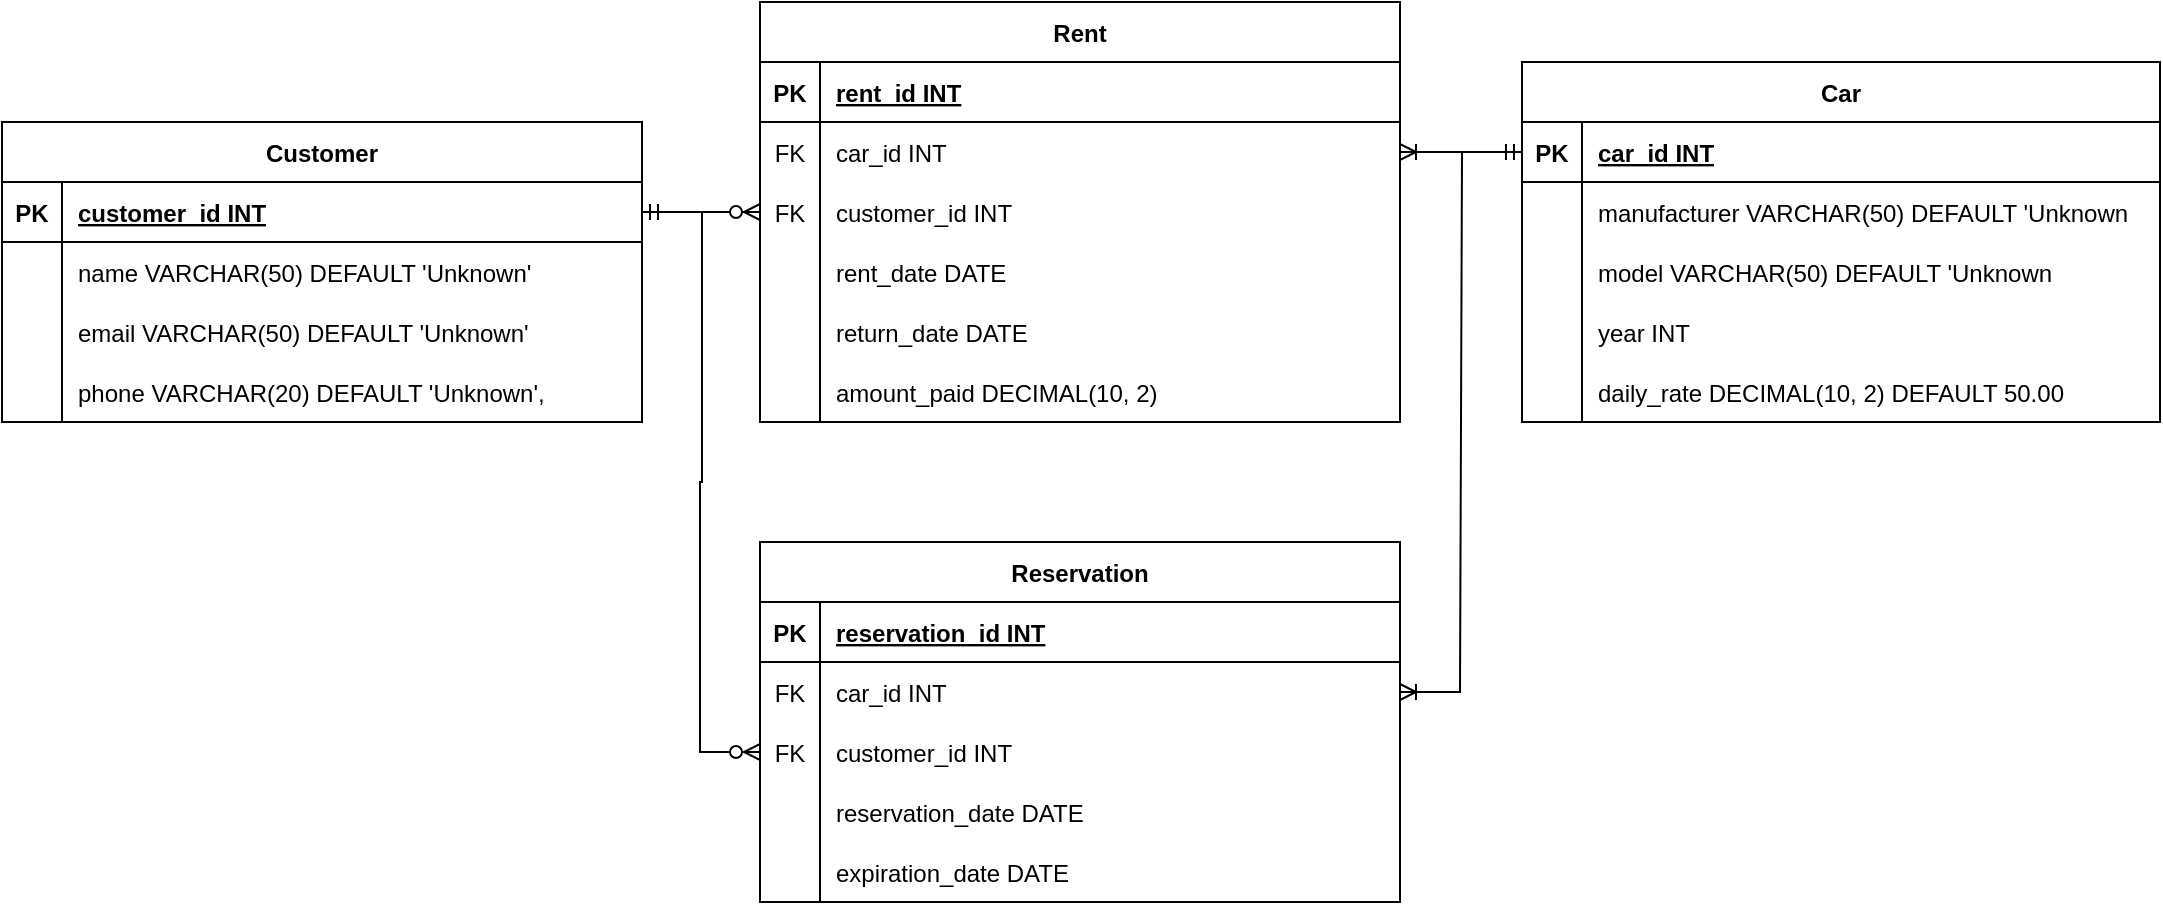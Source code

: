 <mxfile version="21.1.5" type="device">
  <diagram name="Page-1" id="-LS3lSdazOeHsXu57dui">
    <mxGraphModel dx="2257" dy="794" grid="1" gridSize="10" guides="1" tooltips="1" connect="1" arrows="1" fold="1" page="1" pageScale="1" pageWidth="827" pageHeight="1169" math="0" shadow="0">
      <root>
        <mxCell id="0" />
        <mxCell id="1" parent="0" />
        <mxCell id="I1zlDPkIbcH5DHueRdPg-2" value="Car" style="shape=table;startSize=30;container=1;collapsible=1;childLayout=tableLayout;fixedRows=1;rowLines=0;fontStyle=1;align=center;resizeLast=1;" parent="1" vertex="1">
          <mxGeometry x="71" y="180" width="319" height="180" as="geometry" />
        </mxCell>
        <mxCell id="I1zlDPkIbcH5DHueRdPg-3" value="" style="shape=tableRow;horizontal=0;startSize=0;swimlaneHead=0;swimlaneBody=0;fillColor=none;collapsible=0;dropTarget=0;points=[[0,0.5],[1,0.5]];portConstraint=eastwest;strokeColor=inherit;top=0;left=0;right=0;bottom=1;" parent="I1zlDPkIbcH5DHueRdPg-2" vertex="1">
          <mxGeometry y="30" width="319" height="30" as="geometry" />
        </mxCell>
        <mxCell id="I1zlDPkIbcH5DHueRdPg-4" value="PK" style="shape=partialRectangle;overflow=hidden;connectable=0;fillColor=none;strokeColor=inherit;top=0;left=0;bottom=0;right=0;fontStyle=1;" parent="I1zlDPkIbcH5DHueRdPg-3" vertex="1">
          <mxGeometry width="30" height="30" as="geometry">
            <mxRectangle width="30" height="30" as="alternateBounds" />
          </mxGeometry>
        </mxCell>
        <mxCell id="I1zlDPkIbcH5DHueRdPg-5" value="car_id INT " style="shape=partialRectangle;overflow=hidden;connectable=0;fillColor=none;align=left;strokeColor=inherit;top=0;left=0;bottom=0;right=0;spacingLeft=6;fontStyle=5;" parent="I1zlDPkIbcH5DHueRdPg-3" vertex="1">
          <mxGeometry x="30" width="289" height="30" as="geometry">
            <mxRectangle width="289" height="30" as="alternateBounds" />
          </mxGeometry>
        </mxCell>
        <mxCell id="I1zlDPkIbcH5DHueRdPg-6" value="" style="shape=tableRow;horizontal=0;startSize=0;swimlaneHead=0;swimlaneBody=0;fillColor=none;collapsible=0;dropTarget=0;points=[[0,0.5],[1,0.5]];portConstraint=eastwest;strokeColor=inherit;top=0;left=0;right=0;bottom=0;" parent="I1zlDPkIbcH5DHueRdPg-2" vertex="1">
          <mxGeometry y="60" width="319" height="30" as="geometry" />
        </mxCell>
        <mxCell id="I1zlDPkIbcH5DHueRdPg-7" value="" style="shape=partialRectangle;overflow=hidden;connectable=0;fillColor=none;strokeColor=inherit;top=0;left=0;bottom=0;right=0;" parent="I1zlDPkIbcH5DHueRdPg-6" vertex="1">
          <mxGeometry width="30" height="30" as="geometry">
            <mxRectangle width="30" height="30" as="alternateBounds" />
          </mxGeometry>
        </mxCell>
        <mxCell id="I1zlDPkIbcH5DHueRdPg-8" value="manufacturer VARCHAR(50) DEFAULT &#39;Unknown" style="shape=partialRectangle;overflow=hidden;connectable=0;fillColor=none;align=left;strokeColor=inherit;top=0;left=0;bottom=0;right=0;spacingLeft=6;" parent="I1zlDPkIbcH5DHueRdPg-6" vertex="1">
          <mxGeometry x="30" width="289" height="30" as="geometry">
            <mxRectangle width="289" height="30" as="alternateBounds" />
          </mxGeometry>
        </mxCell>
        <mxCell id="I1zlDPkIbcH5DHueRdPg-9" value="" style="shape=tableRow;horizontal=0;startSize=0;swimlaneHead=0;swimlaneBody=0;fillColor=none;collapsible=0;dropTarget=0;points=[[0,0.5],[1,0.5]];portConstraint=eastwest;strokeColor=inherit;top=0;left=0;right=0;bottom=0;" parent="I1zlDPkIbcH5DHueRdPg-2" vertex="1">
          <mxGeometry y="90" width="319" height="30" as="geometry" />
        </mxCell>
        <mxCell id="I1zlDPkIbcH5DHueRdPg-10" value="" style="shape=partialRectangle;overflow=hidden;connectable=0;fillColor=none;strokeColor=inherit;top=0;left=0;bottom=0;right=0;" parent="I1zlDPkIbcH5DHueRdPg-9" vertex="1">
          <mxGeometry width="30" height="30" as="geometry">
            <mxRectangle width="30" height="30" as="alternateBounds" />
          </mxGeometry>
        </mxCell>
        <mxCell id="I1zlDPkIbcH5DHueRdPg-11" value="model VARCHAR(50) DEFAULT &#39;Unknown" style="shape=partialRectangle;overflow=hidden;connectable=0;fillColor=none;align=left;strokeColor=inherit;top=0;left=0;bottom=0;right=0;spacingLeft=6;" parent="I1zlDPkIbcH5DHueRdPg-9" vertex="1">
          <mxGeometry x="30" width="289" height="30" as="geometry">
            <mxRectangle width="289" height="30" as="alternateBounds" />
          </mxGeometry>
        </mxCell>
        <mxCell id="I1zlDPkIbcH5DHueRdPg-12" value="" style="shape=tableRow;horizontal=0;startSize=0;swimlaneHead=0;swimlaneBody=0;fillColor=none;collapsible=0;dropTarget=0;points=[[0,0.5],[1,0.5]];portConstraint=eastwest;strokeColor=inherit;top=0;left=0;right=0;bottom=0;" parent="I1zlDPkIbcH5DHueRdPg-2" vertex="1">
          <mxGeometry y="120" width="319" height="30" as="geometry" />
        </mxCell>
        <mxCell id="I1zlDPkIbcH5DHueRdPg-13" value="" style="shape=partialRectangle;overflow=hidden;connectable=0;fillColor=none;strokeColor=inherit;top=0;left=0;bottom=0;right=0;" parent="I1zlDPkIbcH5DHueRdPg-12" vertex="1">
          <mxGeometry width="30" height="30" as="geometry">
            <mxRectangle width="30" height="30" as="alternateBounds" />
          </mxGeometry>
        </mxCell>
        <mxCell id="I1zlDPkIbcH5DHueRdPg-14" value="year INT" style="shape=partialRectangle;overflow=hidden;connectable=0;fillColor=none;align=left;strokeColor=inherit;top=0;left=0;bottom=0;right=0;spacingLeft=6;" parent="I1zlDPkIbcH5DHueRdPg-12" vertex="1">
          <mxGeometry x="30" width="289" height="30" as="geometry">
            <mxRectangle width="289" height="30" as="alternateBounds" />
          </mxGeometry>
        </mxCell>
        <mxCell id="I1zlDPkIbcH5DHueRdPg-15" value="" style="shape=tableRow;horizontal=0;startSize=0;swimlaneHead=0;swimlaneBody=0;fillColor=none;collapsible=0;dropTarget=0;points=[[0,0.5],[1,0.5]];portConstraint=eastwest;strokeColor=inherit;top=0;left=0;right=0;bottom=0;" parent="I1zlDPkIbcH5DHueRdPg-2" vertex="1">
          <mxGeometry y="150" width="319" height="30" as="geometry" />
        </mxCell>
        <mxCell id="I1zlDPkIbcH5DHueRdPg-16" value="" style="shape=partialRectangle;overflow=hidden;connectable=0;fillColor=none;strokeColor=inherit;top=0;left=0;bottom=0;right=0;" parent="I1zlDPkIbcH5DHueRdPg-15" vertex="1">
          <mxGeometry width="30" height="30" as="geometry">
            <mxRectangle width="30" height="30" as="alternateBounds" />
          </mxGeometry>
        </mxCell>
        <mxCell id="I1zlDPkIbcH5DHueRdPg-17" value="daily_rate DECIMAL(10, 2) DEFAULT 50.00" style="shape=partialRectangle;overflow=hidden;connectable=0;fillColor=none;align=left;strokeColor=inherit;top=0;left=0;bottom=0;right=0;spacingLeft=6;" parent="I1zlDPkIbcH5DHueRdPg-15" vertex="1">
          <mxGeometry x="30" width="289" height="30" as="geometry">
            <mxRectangle width="289" height="30" as="alternateBounds" />
          </mxGeometry>
        </mxCell>
        <mxCell id="I1zlDPkIbcH5DHueRdPg-18" value="Customer" style="shape=table;startSize=30;container=1;collapsible=1;childLayout=tableLayout;fixedRows=1;rowLines=0;fontStyle=1;align=center;resizeLast=1;" parent="1" vertex="1">
          <mxGeometry x="-689" y="210" width="320" height="150" as="geometry" />
        </mxCell>
        <mxCell id="I1zlDPkIbcH5DHueRdPg-19" value="" style="shape=tableRow;horizontal=0;startSize=0;swimlaneHead=0;swimlaneBody=0;fillColor=none;collapsible=0;dropTarget=0;points=[[0,0.5],[1,0.5]];portConstraint=eastwest;strokeColor=inherit;top=0;left=0;right=0;bottom=1;" parent="I1zlDPkIbcH5DHueRdPg-18" vertex="1">
          <mxGeometry y="30" width="320" height="30" as="geometry" />
        </mxCell>
        <mxCell id="I1zlDPkIbcH5DHueRdPg-20" value="PK" style="shape=partialRectangle;overflow=hidden;connectable=0;fillColor=none;strokeColor=inherit;top=0;left=0;bottom=0;right=0;fontStyle=1;" parent="I1zlDPkIbcH5DHueRdPg-19" vertex="1">
          <mxGeometry width="30" height="30" as="geometry">
            <mxRectangle width="30" height="30" as="alternateBounds" />
          </mxGeometry>
        </mxCell>
        <mxCell id="I1zlDPkIbcH5DHueRdPg-21" value="customer_id INT " style="shape=partialRectangle;overflow=hidden;connectable=0;fillColor=none;align=left;strokeColor=inherit;top=0;left=0;bottom=0;right=0;spacingLeft=6;fontStyle=5;" parent="I1zlDPkIbcH5DHueRdPg-19" vertex="1">
          <mxGeometry x="30" width="290" height="30" as="geometry">
            <mxRectangle width="290" height="30" as="alternateBounds" />
          </mxGeometry>
        </mxCell>
        <mxCell id="I1zlDPkIbcH5DHueRdPg-22" value="" style="shape=tableRow;horizontal=0;startSize=0;swimlaneHead=0;swimlaneBody=0;fillColor=none;collapsible=0;dropTarget=0;points=[[0,0.5],[1,0.5]];portConstraint=eastwest;strokeColor=inherit;top=0;left=0;right=0;bottom=0;" parent="I1zlDPkIbcH5DHueRdPg-18" vertex="1">
          <mxGeometry y="60" width="320" height="30" as="geometry" />
        </mxCell>
        <mxCell id="I1zlDPkIbcH5DHueRdPg-23" value="" style="shape=partialRectangle;overflow=hidden;connectable=0;fillColor=none;strokeColor=inherit;top=0;left=0;bottom=0;right=0;" parent="I1zlDPkIbcH5DHueRdPg-22" vertex="1">
          <mxGeometry width="30" height="30" as="geometry">
            <mxRectangle width="30" height="30" as="alternateBounds" />
          </mxGeometry>
        </mxCell>
        <mxCell id="I1zlDPkIbcH5DHueRdPg-24" value="name VARCHAR(50) DEFAULT &#39;Unknown&#39;" style="shape=partialRectangle;overflow=hidden;connectable=0;fillColor=none;align=left;strokeColor=inherit;top=0;left=0;bottom=0;right=0;spacingLeft=6;" parent="I1zlDPkIbcH5DHueRdPg-22" vertex="1">
          <mxGeometry x="30" width="290" height="30" as="geometry">
            <mxRectangle width="290" height="30" as="alternateBounds" />
          </mxGeometry>
        </mxCell>
        <mxCell id="I1zlDPkIbcH5DHueRdPg-25" value="" style="shape=tableRow;horizontal=0;startSize=0;swimlaneHead=0;swimlaneBody=0;fillColor=none;collapsible=0;dropTarget=0;points=[[0,0.5],[1,0.5]];portConstraint=eastwest;strokeColor=inherit;top=0;left=0;right=0;bottom=0;" parent="I1zlDPkIbcH5DHueRdPg-18" vertex="1">
          <mxGeometry y="90" width="320" height="30" as="geometry" />
        </mxCell>
        <mxCell id="I1zlDPkIbcH5DHueRdPg-26" value="" style="shape=partialRectangle;overflow=hidden;connectable=0;fillColor=none;strokeColor=inherit;top=0;left=0;bottom=0;right=0;" parent="I1zlDPkIbcH5DHueRdPg-25" vertex="1">
          <mxGeometry width="30" height="30" as="geometry">
            <mxRectangle width="30" height="30" as="alternateBounds" />
          </mxGeometry>
        </mxCell>
        <mxCell id="I1zlDPkIbcH5DHueRdPg-27" value="email VARCHAR(50) DEFAULT &#39;Unknown&#39;" style="shape=partialRectangle;overflow=hidden;connectable=0;fillColor=none;align=left;strokeColor=inherit;top=0;left=0;bottom=0;right=0;spacingLeft=6;" parent="I1zlDPkIbcH5DHueRdPg-25" vertex="1">
          <mxGeometry x="30" width="290" height="30" as="geometry">
            <mxRectangle width="290" height="30" as="alternateBounds" />
          </mxGeometry>
        </mxCell>
        <mxCell id="I1zlDPkIbcH5DHueRdPg-28" value="" style="shape=tableRow;horizontal=0;startSize=0;swimlaneHead=0;swimlaneBody=0;fillColor=none;collapsible=0;dropTarget=0;points=[[0,0.5],[1,0.5]];portConstraint=eastwest;strokeColor=inherit;top=0;left=0;right=0;bottom=0;" parent="I1zlDPkIbcH5DHueRdPg-18" vertex="1">
          <mxGeometry y="120" width="320" height="30" as="geometry" />
        </mxCell>
        <mxCell id="I1zlDPkIbcH5DHueRdPg-29" value="" style="shape=partialRectangle;overflow=hidden;connectable=0;fillColor=none;strokeColor=inherit;top=0;left=0;bottom=0;right=0;" parent="I1zlDPkIbcH5DHueRdPg-28" vertex="1">
          <mxGeometry width="30" height="30" as="geometry">
            <mxRectangle width="30" height="30" as="alternateBounds" />
          </mxGeometry>
        </mxCell>
        <mxCell id="I1zlDPkIbcH5DHueRdPg-30" value="phone VARCHAR(20) DEFAULT &#39;Unknown&#39;," style="shape=partialRectangle;overflow=hidden;connectable=0;fillColor=none;align=left;strokeColor=inherit;top=0;left=0;bottom=0;right=0;spacingLeft=6;" parent="I1zlDPkIbcH5DHueRdPg-28" vertex="1">
          <mxGeometry x="30" width="290" height="30" as="geometry">
            <mxRectangle width="290" height="30" as="alternateBounds" />
          </mxGeometry>
        </mxCell>
        <mxCell id="I1zlDPkIbcH5DHueRdPg-85" value="" style="edgeStyle=entityRelationEdgeStyle;fontSize=12;html=1;endArrow=ERzeroToMany;startArrow=ERmandOne;rounded=0;entryX=0;entryY=0.5;entryDx=0;entryDy=0;exitX=1;exitY=0.5;exitDx=0;exitDy=0;" parent="1" source="I1zlDPkIbcH5DHueRdPg-19" target="I1zlDPkIbcH5DHueRdPg-93" edge="1">
          <mxGeometry width="100" height="100" relative="1" as="geometry">
            <mxPoint x="-450" y="300" as="sourcePoint" />
            <mxPoint x="-280" y="295" as="targetPoint" />
          </mxGeometry>
        </mxCell>
        <mxCell id="I1zlDPkIbcH5DHueRdPg-86" value="Rent" style="shape=table;startSize=30;container=1;collapsible=1;childLayout=tableLayout;fixedRows=1;rowLines=0;fontStyle=1;align=center;resizeLast=1;" parent="1" vertex="1">
          <mxGeometry x="-310" y="150" width="320" height="210" as="geometry" />
        </mxCell>
        <mxCell id="I1zlDPkIbcH5DHueRdPg-87" value="" style="shape=tableRow;horizontal=0;startSize=0;swimlaneHead=0;swimlaneBody=0;fillColor=none;collapsible=0;dropTarget=0;points=[[0,0.5],[1,0.5]];portConstraint=eastwest;strokeColor=inherit;top=0;left=0;right=0;bottom=1;" parent="I1zlDPkIbcH5DHueRdPg-86" vertex="1">
          <mxGeometry y="30" width="320" height="30" as="geometry" />
        </mxCell>
        <mxCell id="I1zlDPkIbcH5DHueRdPg-88" value="PK" style="shape=partialRectangle;overflow=hidden;connectable=0;fillColor=none;strokeColor=inherit;top=0;left=0;bottom=0;right=0;fontStyle=1;" parent="I1zlDPkIbcH5DHueRdPg-87" vertex="1">
          <mxGeometry width="30" height="30" as="geometry">
            <mxRectangle width="30" height="30" as="alternateBounds" />
          </mxGeometry>
        </mxCell>
        <mxCell id="I1zlDPkIbcH5DHueRdPg-89" value="rent_id INT " style="shape=partialRectangle;overflow=hidden;connectable=0;fillColor=none;align=left;strokeColor=inherit;top=0;left=0;bottom=0;right=0;spacingLeft=6;fontStyle=5;" parent="I1zlDPkIbcH5DHueRdPg-87" vertex="1">
          <mxGeometry x="30" width="290" height="30" as="geometry">
            <mxRectangle width="290" height="30" as="alternateBounds" />
          </mxGeometry>
        </mxCell>
        <mxCell id="I1zlDPkIbcH5DHueRdPg-90" value="" style="shape=tableRow;horizontal=0;startSize=0;swimlaneHead=0;swimlaneBody=0;fillColor=none;collapsible=0;dropTarget=0;points=[[0,0.5],[1,0.5]];portConstraint=eastwest;strokeColor=inherit;top=0;left=0;right=0;bottom=0;" parent="I1zlDPkIbcH5DHueRdPg-86" vertex="1">
          <mxGeometry y="60" width="320" height="30" as="geometry" />
        </mxCell>
        <mxCell id="I1zlDPkIbcH5DHueRdPg-91" value="FK" style="shape=partialRectangle;overflow=hidden;connectable=0;fillColor=none;strokeColor=inherit;top=0;left=0;bottom=0;right=0;" parent="I1zlDPkIbcH5DHueRdPg-90" vertex="1">
          <mxGeometry width="30" height="30" as="geometry">
            <mxRectangle width="30" height="30" as="alternateBounds" />
          </mxGeometry>
        </mxCell>
        <mxCell id="I1zlDPkIbcH5DHueRdPg-92" value="car_id INT " style="shape=partialRectangle;overflow=hidden;connectable=0;fillColor=none;align=left;strokeColor=inherit;top=0;left=0;bottom=0;right=0;spacingLeft=6;" parent="I1zlDPkIbcH5DHueRdPg-90" vertex="1">
          <mxGeometry x="30" width="290" height="30" as="geometry">
            <mxRectangle width="290" height="30" as="alternateBounds" />
          </mxGeometry>
        </mxCell>
        <mxCell id="I1zlDPkIbcH5DHueRdPg-93" value="" style="shape=tableRow;horizontal=0;startSize=0;swimlaneHead=0;swimlaneBody=0;fillColor=none;collapsible=0;dropTarget=0;points=[[0,0.5],[1,0.5]];portConstraint=eastwest;strokeColor=inherit;top=0;left=0;right=0;bottom=0;" parent="I1zlDPkIbcH5DHueRdPg-86" vertex="1">
          <mxGeometry y="90" width="320" height="30" as="geometry" />
        </mxCell>
        <mxCell id="I1zlDPkIbcH5DHueRdPg-94" value="FK" style="shape=partialRectangle;overflow=hidden;connectable=0;fillColor=none;strokeColor=inherit;top=0;left=0;bottom=0;right=0;" parent="I1zlDPkIbcH5DHueRdPg-93" vertex="1">
          <mxGeometry width="30" height="30" as="geometry">
            <mxRectangle width="30" height="30" as="alternateBounds" />
          </mxGeometry>
        </mxCell>
        <mxCell id="I1zlDPkIbcH5DHueRdPg-95" value="customer_id INT" style="shape=partialRectangle;overflow=hidden;connectable=0;fillColor=none;align=left;strokeColor=inherit;top=0;left=0;bottom=0;right=0;spacingLeft=6;" parent="I1zlDPkIbcH5DHueRdPg-93" vertex="1">
          <mxGeometry x="30" width="290" height="30" as="geometry">
            <mxRectangle width="290" height="30" as="alternateBounds" />
          </mxGeometry>
        </mxCell>
        <mxCell id="I1zlDPkIbcH5DHueRdPg-96" value="" style="shape=tableRow;horizontal=0;startSize=0;swimlaneHead=0;swimlaneBody=0;fillColor=none;collapsible=0;dropTarget=0;points=[[0,0.5],[1,0.5]];portConstraint=eastwest;strokeColor=inherit;top=0;left=0;right=0;bottom=0;" parent="I1zlDPkIbcH5DHueRdPg-86" vertex="1">
          <mxGeometry y="120" width="320" height="30" as="geometry" />
        </mxCell>
        <mxCell id="I1zlDPkIbcH5DHueRdPg-97" value="" style="shape=partialRectangle;overflow=hidden;connectable=0;fillColor=none;strokeColor=inherit;top=0;left=0;bottom=0;right=0;" parent="I1zlDPkIbcH5DHueRdPg-96" vertex="1">
          <mxGeometry width="30" height="30" as="geometry">
            <mxRectangle width="30" height="30" as="alternateBounds" />
          </mxGeometry>
        </mxCell>
        <mxCell id="I1zlDPkIbcH5DHueRdPg-98" value="rent_date DATE" style="shape=partialRectangle;overflow=hidden;connectable=0;fillColor=none;align=left;strokeColor=inherit;top=0;left=0;bottom=0;right=0;spacingLeft=6;" parent="I1zlDPkIbcH5DHueRdPg-96" vertex="1">
          <mxGeometry x="30" width="290" height="30" as="geometry">
            <mxRectangle width="290" height="30" as="alternateBounds" />
          </mxGeometry>
        </mxCell>
        <mxCell id="I1zlDPkIbcH5DHueRdPg-99" value="" style="shape=tableRow;horizontal=0;startSize=0;swimlaneHead=0;swimlaneBody=0;fillColor=none;collapsible=0;dropTarget=0;points=[[0,0.5],[1,0.5]];portConstraint=eastwest;strokeColor=inherit;top=0;left=0;right=0;bottom=0;" parent="I1zlDPkIbcH5DHueRdPg-86" vertex="1">
          <mxGeometry y="150" width="320" height="30" as="geometry" />
        </mxCell>
        <mxCell id="I1zlDPkIbcH5DHueRdPg-100" value="" style="shape=partialRectangle;overflow=hidden;connectable=0;fillColor=none;strokeColor=inherit;top=0;left=0;bottom=0;right=0;" parent="I1zlDPkIbcH5DHueRdPg-99" vertex="1">
          <mxGeometry width="30" height="30" as="geometry">
            <mxRectangle width="30" height="30" as="alternateBounds" />
          </mxGeometry>
        </mxCell>
        <mxCell id="I1zlDPkIbcH5DHueRdPg-101" value="return_date DATE" style="shape=partialRectangle;overflow=hidden;connectable=0;fillColor=none;align=left;strokeColor=inherit;top=0;left=0;bottom=0;right=0;spacingLeft=6;" parent="I1zlDPkIbcH5DHueRdPg-99" vertex="1">
          <mxGeometry x="30" width="290" height="30" as="geometry">
            <mxRectangle width="290" height="30" as="alternateBounds" />
          </mxGeometry>
        </mxCell>
        <mxCell id="I1zlDPkIbcH5DHueRdPg-102" value="" style="shape=tableRow;horizontal=0;startSize=0;swimlaneHead=0;swimlaneBody=0;fillColor=none;collapsible=0;dropTarget=0;points=[[0,0.5],[1,0.5]];portConstraint=eastwest;strokeColor=inherit;top=0;left=0;right=0;bottom=0;" parent="I1zlDPkIbcH5DHueRdPg-86" vertex="1">
          <mxGeometry y="180" width="320" height="30" as="geometry" />
        </mxCell>
        <mxCell id="I1zlDPkIbcH5DHueRdPg-103" value="" style="shape=partialRectangle;overflow=hidden;connectable=0;fillColor=none;strokeColor=inherit;top=0;left=0;bottom=0;right=0;" parent="I1zlDPkIbcH5DHueRdPg-102" vertex="1">
          <mxGeometry width="30" height="30" as="geometry">
            <mxRectangle width="30" height="30" as="alternateBounds" />
          </mxGeometry>
        </mxCell>
        <mxCell id="I1zlDPkIbcH5DHueRdPg-104" value="amount_paid DECIMAL(10, 2)" style="shape=partialRectangle;overflow=hidden;connectable=0;fillColor=none;align=left;strokeColor=inherit;top=0;left=0;bottom=0;right=0;spacingLeft=6;" parent="I1zlDPkIbcH5DHueRdPg-102" vertex="1">
          <mxGeometry x="30" width="290" height="30" as="geometry">
            <mxRectangle width="290" height="30" as="alternateBounds" />
          </mxGeometry>
        </mxCell>
        <mxCell id="I1zlDPkIbcH5DHueRdPg-109" value="" style="edgeStyle=entityRelationEdgeStyle;fontSize=12;html=1;endArrow=ERoneToMany;startArrow=ERmandOne;rounded=0;exitX=0;exitY=0.5;exitDx=0;exitDy=0;entryX=1;entryY=0.5;entryDx=0;entryDy=0;" parent="1" source="I1zlDPkIbcH5DHueRdPg-3" target="I1zlDPkIbcH5DHueRdPg-90" edge="1">
          <mxGeometry width="100" height="100" relative="1" as="geometry">
            <mxPoint x="-390" y="330" as="sourcePoint" />
            <mxPoint x="-330" y="230" as="targetPoint" />
          </mxGeometry>
        </mxCell>
        <mxCell id="ikPF2jFiIXhJxYarMHXp-12" value="Reservation" style="shape=table;startSize=30;container=1;collapsible=1;childLayout=tableLayout;fixedRows=1;rowLines=0;fontStyle=1;align=center;resizeLast=1;" vertex="1" parent="1">
          <mxGeometry x="-310" y="420" width="320" height="180" as="geometry" />
        </mxCell>
        <mxCell id="ikPF2jFiIXhJxYarMHXp-13" value="" style="shape=tableRow;horizontal=0;startSize=0;swimlaneHead=0;swimlaneBody=0;fillColor=none;collapsible=0;dropTarget=0;points=[[0,0.5],[1,0.5]];portConstraint=eastwest;strokeColor=inherit;top=0;left=0;right=0;bottom=1;" vertex="1" parent="ikPF2jFiIXhJxYarMHXp-12">
          <mxGeometry y="30" width="320" height="30" as="geometry" />
        </mxCell>
        <mxCell id="ikPF2jFiIXhJxYarMHXp-14" value="PK" style="shape=partialRectangle;overflow=hidden;connectable=0;fillColor=none;strokeColor=inherit;top=0;left=0;bottom=0;right=0;fontStyle=1;" vertex="1" parent="ikPF2jFiIXhJxYarMHXp-13">
          <mxGeometry width="30" height="30" as="geometry">
            <mxRectangle width="30" height="30" as="alternateBounds" />
          </mxGeometry>
        </mxCell>
        <mxCell id="ikPF2jFiIXhJxYarMHXp-15" value="reservation_id INT " style="shape=partialRectangle;overflow=hidden;connectable=0;fillColor=none;align=left;strokeColor=inherit;top=0;left=0;bottom=0;right=0;spacingLeft=6;fontStyle=5;" vertex="1" parent="ikPF2jFiIXhJxYarMHXp-13">
          <mxGeometry x="30" width="290" height="30" as="geometry">
            <mxRectangle width="290" height="30" as="alternateBounds" />
          </mxGeometry>
        </mxCell>
        <mxCell id="ikPF2jFiIXhJxYarMHXp-16" value="" style="shape=tableRow;horizontal=0;startSize=0;swimlaneHead=0;swimlaneBody=0;fillColor=none;collapsible=0;dropTarget=0;points=[[0,0.5],[1,0.5]];portConstraint=eastwest;strokeColor=inherit;top=0;left=0;right=0;bottom=0;" vertex="1" parent="ikPF2jFiIXhJxYarMHXp-12">
          <mxGeometry y="60" width="320" height="30" as="geometry" />
        </mxCell>
        <mxCell id="ikPF2jFiIXhJxYarMHXp-17" value="FK" style="shape=partialRectangle;overflow=hidden;connectable=0;fillColor=none;strokeColor=inherit;top=0;left=0;bottom=0;right=0;" vertex="1" parent="ikPF2jFiIXhJxYarMHXp-16">
          <mxGeometry width="30" height="30" as="geometry">
            <mxRectangle width="30" height="30" as="alternateBounds" />
          </mxGeometry>
        </mxCell>
        <mxCell id="ikPF2jFiIXhJxYarMHXp-18" value="car_id INT" style="shape=partialRectangle;overflow=hidden;connectable=0;fillColor=none;align=left;strokeColor=inherit;top=0;left=0;bottom=0;right=0;spacingLeft=6;" vertex="1" parent="ikPF2jFiIXhJxYarMHXp-16">
          <mxGeometry x="30" width="290" height="30" as="geometry">
            <mxRectangle width="290" height="30" as="alternateBounds" />
          </mxGeometry>
        </mxCell>
        <mxCell id="ikPF2jFiIXhJxYarMHXp-19" value="" style="shape=tableRow;horizontal=0;startSize=0;swimlaneHead=0;swimlaneBody=0;fillColor=none;collapsible=0;dropTarget=0;points=[[0,0.5],[1,0.5]];portConstraint=eastwest;strokeColor=inherit;top=0;left=0;right=0;bottom=0;" vertex="1" parent="ikPF2jFiIXhJxYarMHXp-12">
          <mxGeometry y="90" width="320" height="30" as="geometry" />
        </mxCell>
        <mxCell id="ikPF2jFiIXhJxYarMHXp-20" value="FK" style="shape=partialRectangle;overflow=hidden;connectable=0;fillColor=none;strokeColor=inherit;top=0;left=0;bottom=0;right=0;" vertex="1" parent="ikPF2jFiIXhJxYarMHXp-19">
          <mxGeometry width="30" height="30" as="geometry">
            <mxRectangle width="30" height="30" as="alternateBounds" />
          </mxGeometry>
        </mxCell>
        <mxCell id="ikPF2jFiIXhJxYarMHXp-21" value="customer_id INT " style="shape=partialRectangle;overflow=hidden;connectable=0;fillColor=none;align=left;strokeColor=inherit;top=0;left=0;bottom=0;right=0;spacingLeft=6;" vertex="1" parent="ikPF2jFiIXhJxYarMHXp-19">
          <mxGeometry x="30" width="290" height="30" as="geometry">
            <mxRectangle width="290" height="30" as="alternateBounds" />
          </mxGeometry>
        </mxCell>
        <mxCell id="ikPF2jFiIXhJxYarMHXp-22" value="" style="shape=tableRow;horizontal=0;startSize=0;swimlaneHead=0;swimlaneBody=0;fillColor=none;collapsible=0;dropTarget=0;points=[[0,0.5],[1,0.5]];portConstraint=eastwest;strokeColor=inherit;top=0;left=0;right=0;bottom=0;" vertex="1" parent="ikPF2jFiIXhJxYarMHXp-12">
          <mxGeometry y="120" width="320" height="30" as="geometry" />
        </mxCell>
        <mxCell id="ikPF2jFiIXhJxYarMHXp-23" value="" style="shape=partialRectangle;overflow=hidden;connectable=0;fillColor=none;strokeColor=inherit;top=0;left=0;bottom=0;right=0;" vertex="1" parent="ikPF2jFiIXhJxYarMHXp-22">
          <mxGeometry width="30" height="30" as="geometry">
            <mxRectangle width="30" height="30" as="alternateBounds" />
          </mxGeometry>
        </mxCell>
        <mxCell id="ikPF2jFiIXhJxYarMHXp-24" value="reservation_date DATE" style="shape=partialRectangle;overflow=hidden;connectable=0;fillColor=none;align=left;strokeColor=inherit;top=0;left=0;bottom=0;right=0;spacingLeft=6;" vertex="1" parent="ikPF2jFiIXhJxYarMHXp-22">
          <mxGeometry x="30" width="290" height="30" as="geometry">
            <mxRectangle width="290" height="30" as="alternateBounds" />
          </mxGeometry>
        </mxCell>
        <mxCell id="ikPF2jFiIXhJxYarMHXp-25" value="" style="shape=tableRow;horizontal=0;startSize=0;swimlaneHead=0;swimlaneBody=0;fillColor=none;collapsible=0;dropTarget=0;points=[[0,0.5],[1,0.5]];portConstraint=eastwest;strokeColor=inherit;top=0;left=0;right=0;bottom=0;" vertex="1" parent="ikPF2jFiIXhJxYarMHXp-12">
          <mxGeometry y="150" width="320" height="30" as="geometry" />
        </mxCell>
        <mxCell id="ikPF2jFiIXhJxYarMHXp-26" value="" style="shape=partialRectangle;overflow=hidden;connectable=0;fillColor=none;strokeColor=inherit;top=0;left=0;bottom=0;right=0;" vertex="1" parent="ikPF2jFiIXhJxYarMHXp-25">
          <mxGeometry width="30" height="30" as="geometry">
            <mxRectangle width="30" height="30" as="alternateBounds" />
          </mxGeometry>
        </mxCell>
        <mxCell id="ikPF2jFiIXhJxYarMHXp-27" value="expiration_date DATE" style="shape=partialRectangle;overflow=hidden;connectable=0;fillColor=none;align=left;strokeColor=inherit;top=0;left=0;bottom=0;right=0;spacingLeft=6;" vertex="1" parent="ikPF2jFiIXhJxYarMHXp-25">
          <mxGeometry x="30" width="290" height="30" as="geometry">
            <mxRectangle width="290" height="30" as="alternateBounds" />
          </mxGeometry>
        </mxCell>
        <mxCell id="ikPF2jFiIXhJxYarMHXp-28" value="" style="edgeStyle=entityRelationEdgeStyle;fontSize=12;html=1;endArrow=ERzeroToMany;startArrow=ERmandOne;rounded=0;exitX=1;exitY=0.5;exitDx=0;exitDy=0;" edge="1" parent="1" source="I1zlDPkIbcH5DHueRdPg-19" target="ikPF2jFiIXhJxYarMHXp-19">
          <mxGeometry width="100" height="100" relative="1" as="geometry">
            <mxPoint x="-410" y="530" as="sourcePoint" />
            <mxPoint x="-330" y="530" as="targetPoint" />
          </mxGeometry>
        </mxCell>
        <mxCell id="ikPF2jFiIXhJxYarMHXp-29" value="" style="edgeStyle=entityRelationEdgeStyle;fontSize=12;html=1;endArrow=ERoneToMany;startArrow=ERmandOne;rounded=0;exitX=0;exitY=0.5;exitDx=0;exitDy=0;entryX=1;entryY=0.5;entryDx=0;entryDy=0;" edge="1" parent="1" source="I1zlDPkIbcH5DHueRdPg-3" target="ikPF2jFiIXhJxYarMHXp-16">
          <mxGeometry width="100" height="100" relative="1" as="geometry">
            <mxPoint x="140" y="490" as="sourcePoint" />
            <mxPoint x="60" y="490" as="targetPoint" />
          </mxGeometry>
        </mxCell>
      </root>
    </mxGraphModel>
  </diagram>
</mxfile>

